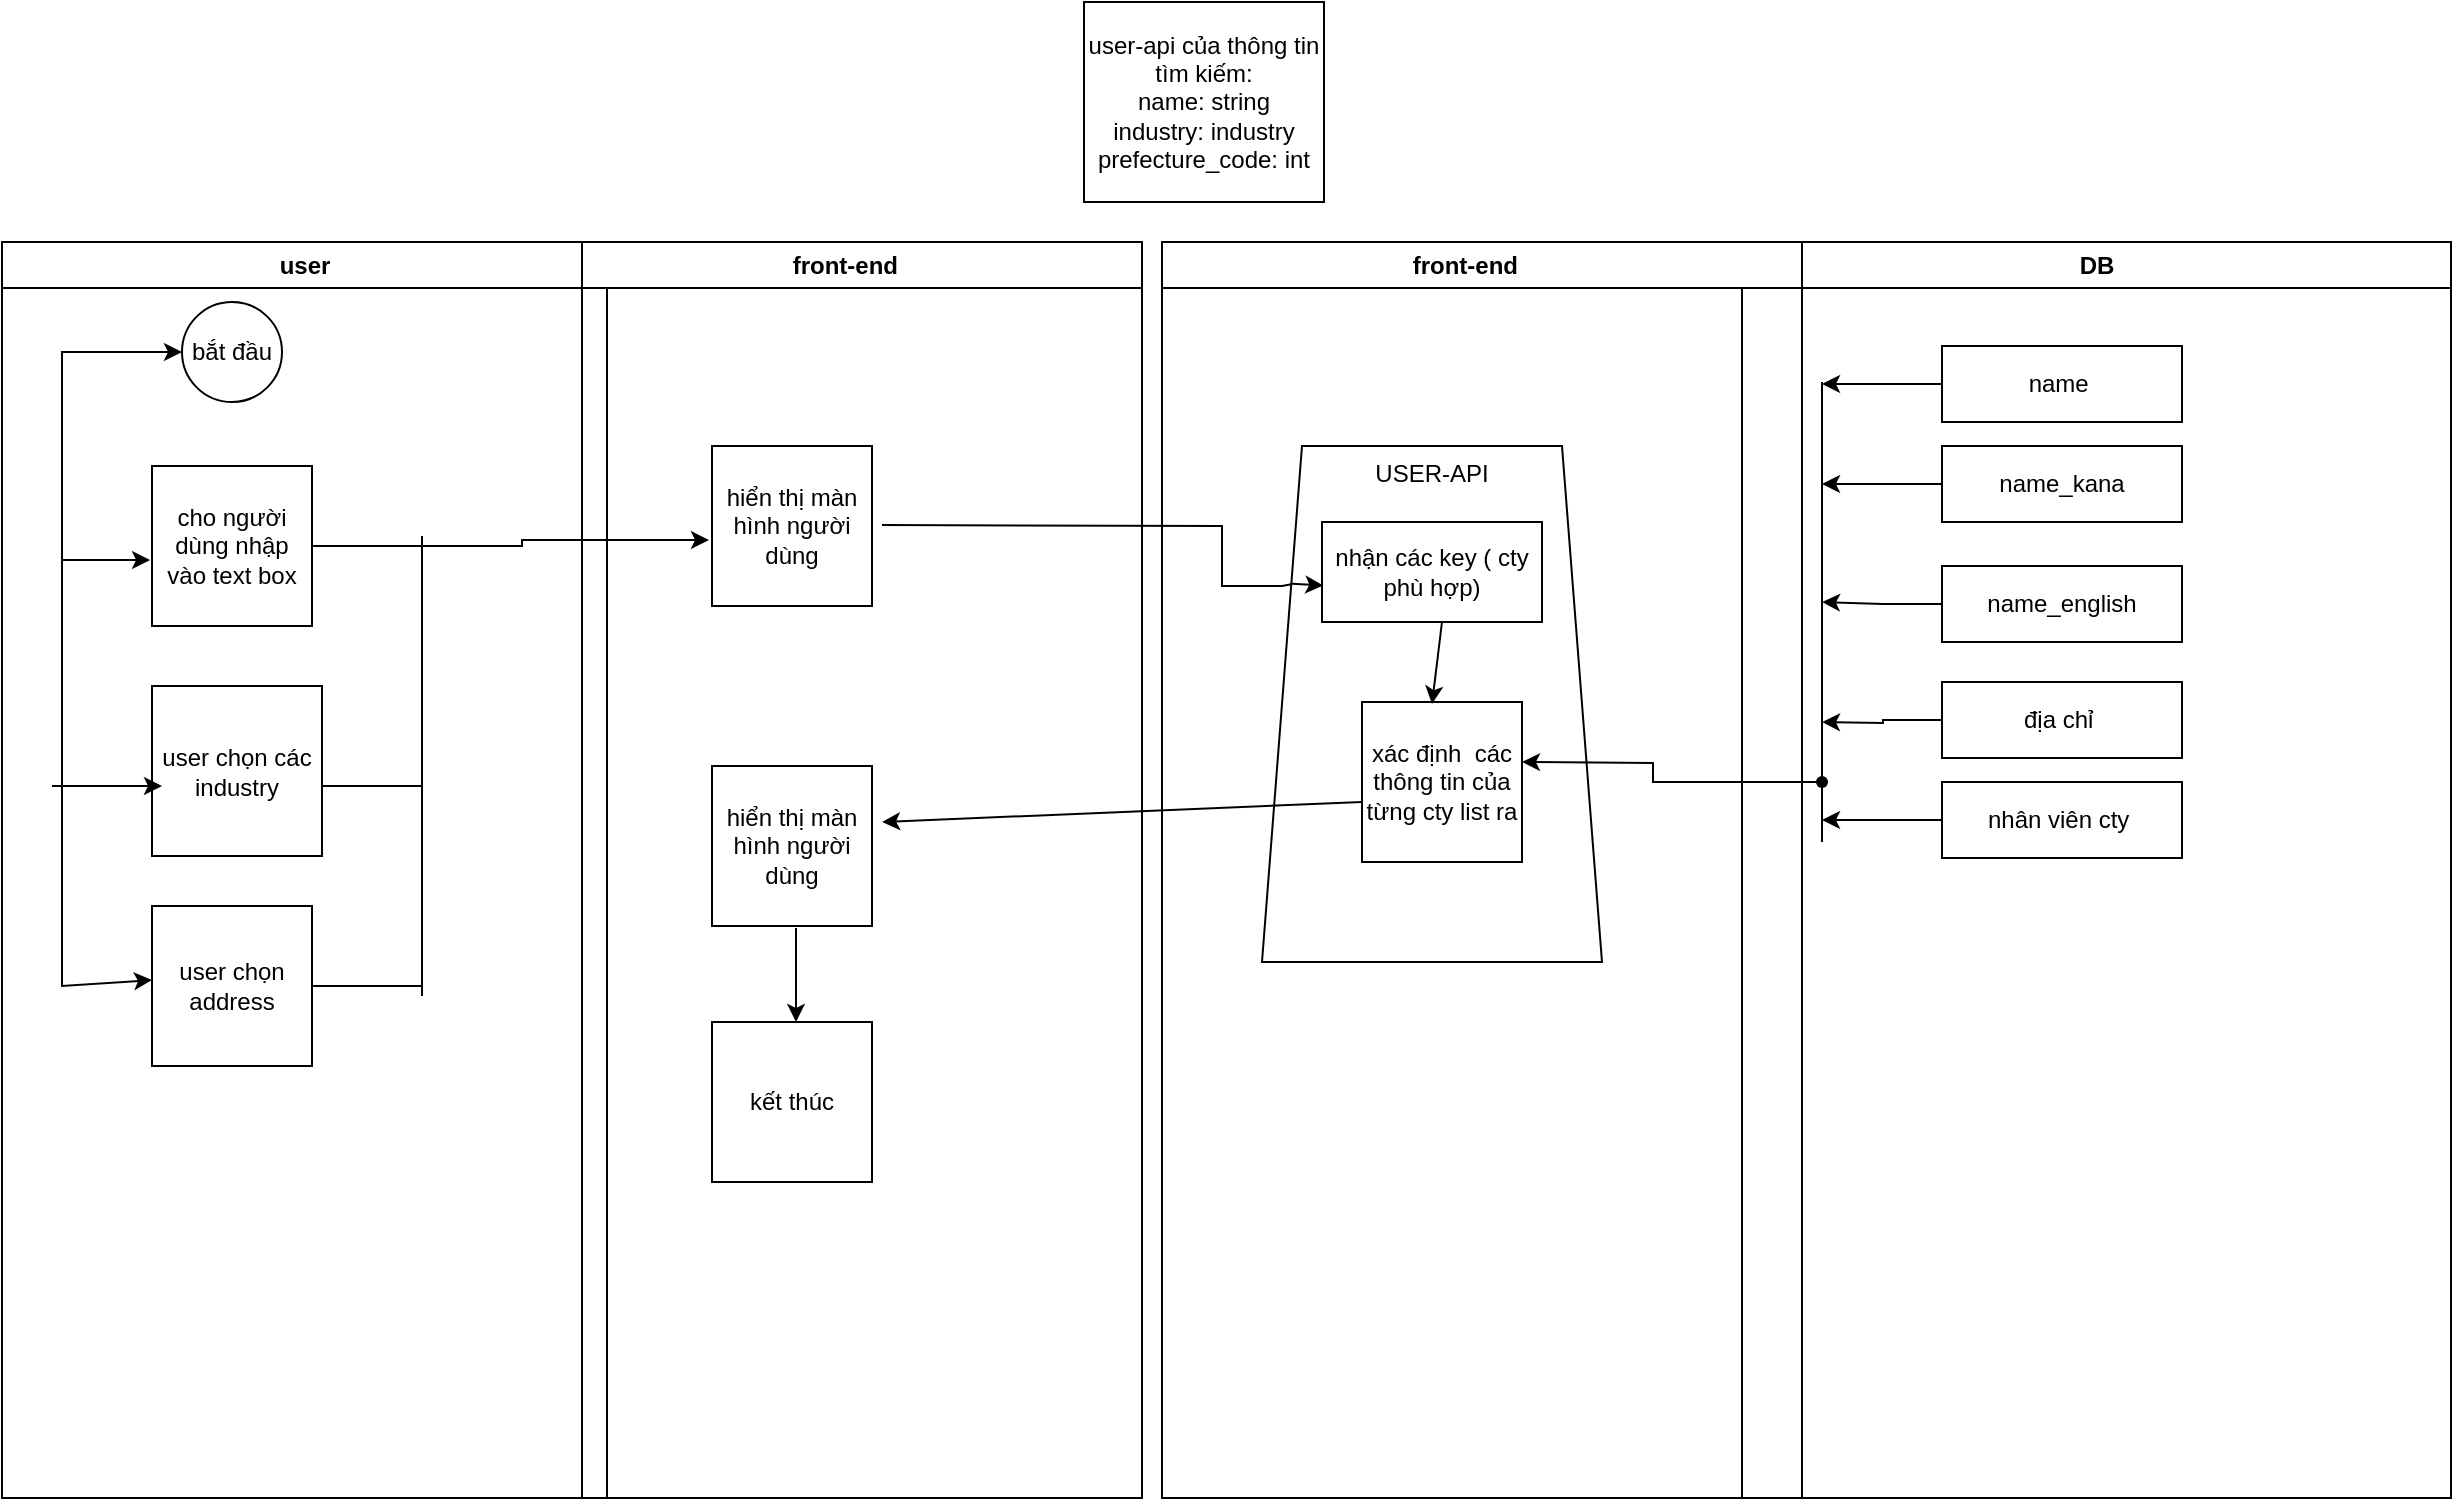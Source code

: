 <mxfile version="20.2.8" type="github">
  <diagram name="Page-1" id="e7e014a7-5840-1c2e-5031-d8a46d1fe8dd">
    <mxGraphModel dx="1350" dy="1538" grid="1" gridSize="10" guides="1" tooltips="1" connect="1" arrows="1" fold="1" page="1" pageScale="1" pageWidth="1169" pageHeight="826" background="none" math="0" shadow="0">
      <root>
        <mxCell id="0" />
        <mxCell id="1" parent="0" />
        <mxCell id="2" value="user" style="swimlane;whiteSpace=wrap" parent="1" vertex="1">
          <mxGeometry x="190" y="70" width="302.5" height="628" as="geometry" />
        </mxCell>
        <mxCell id="6KG0xVXZsNQjzqFw-aA6-51" value="bắt đầu" style="ellipse;whiteSpace=wrap;html=1;aspect=fixed;" vertex="1" parent="2">
          <mxGeometry x="90" y="30" width="50" height="50" as="geometry" />
        </mxCell>
        <mxCell id="6KG0xVXZsNQjzqFw-aA6-52" value="cho người dùng nhập vào text box" style="whiteSpace=wrap;html=1;aspect=fixed;" vertex="1" parent="2">
          <mxGeometry x="75" y="112" width="80" height="80" as="geometry" />
        </mxCell>
        <mxCell id="6KG0xVXZsNQjzqFw-aA6-61" value="user chọn các industry" style="whiteSpace=wrap;html=1;aspect=fixed;" vertex="1" parent="2">
          <mxGeometry x="75" y="222" width="85" height="85" as="geometry" />
        </mxCell>
        <mxCell id="6KG0xVXZsNQjzqFw-aA6-62" value="user chọn address" style="whiteSpace=wrap;html=1;aspect=fixed;" vertex="1" parent="2">
          <mxGeometry x="75" y="332" width="80" height="80" as="geometry" />
        </mxCell>
        <mxCell id="6KG0xVXZsNQjzqFw-aA6-64" value="" style="endArrow=classic;startArrow=classic;html=1;rounded=0;entryX=0;entryY=0.5;entryDx=0;entryDy=0;exitX=0;exitY=0.463;exitDx=0;exitDy=0;exitPerimeter=0;" edge="1" parent="2" source="6KG0xVXZsNQjzqFw-aA6-62" target="6KG0xVXZsNQjzqFw-aA6-51">
          <mxGeometry width="50" height="50" relative="1" as="geometry">
            <mxPoint x="30" y="392" as="sourcePoint" />
            <mxPoint x="50" y="52" as="targetPoint" />
            <Array as="points">
              <mxPoint x="30" y="372" />
              <mxPoint x="30" y="142" />
              <mxPoint x="30" y="55" />
            </Array>
          </mxGeometry>
        </mxCell>
        <mxCell id="6KG0xVXZsNQjzqFw-aA6-65" value="" style="endArrow=classic;html=1;rounded=0;" edge="1" parent="2">
          <mxGeometry width="50" height="50" relative="1" as="geometry">
            <mxPoint x="25" y="272" as="sourcePoint" />
            <mxPoint x="80" y="272" as="targetPoint" />
          </mxGeometry>
        </mxCell>
        <mxCell id="6KG0xVXZsNQjzqFw-aA6-66" value="" style="endArrow=classic;html=1;rounded=0;entryX=-0.012;entryY=0.588;entryDx=0;entryDy=0;entryPerimeter=0;" edge="1" parent="2" target="6KG0xVXZsNQjzqFw-aA6-52">
          <mxGeometry width="50" height="50" relative="1" as="geometry">
            <mxPoint x="30" y="159" as="sourcePoint" />
            <mxPoint x="75" y="127" as="targetPoint" />
          </mxGeometry>
        </mxCell>
        <mxCell id="6KG0xVXZsNQjzqFw-aA6-73" value="" style="endArrow=none;html=1;rounded=0;" edge="1" parent="2">
          <mxGeometry width="50" height="50" relative="1" as="geometry">
            <mxPoint x="210" y="377" as="sourcePoint" />
            <mxPoint x="210" y="147" as="targetPoint" />
          </mxGeometry>
        </mxCell>
        <mxCell id="6KG0xVXZsNQjzqFw-aA6-80" value="" style="endArrow=none;html=1;rounded=0;" edge="1" parent="2">
          <mxGeometry width="50" height="50" relative="1" as="geometry">
            <mxPoint x="160" y="272" as="sourcePoint" />
            <mxPoint x="210" y="272" as="targetPoint" />
          </mxGeometry>
        </mxCell>
        <mxCell id="6KG0xVXZsNQjzqFw-aA6-81" value="" style="endArrow=none;html=1;rounded=0;" edge="1" parent="2">
          <mxGeometry width="50" height="50" relative="1" as="geometry">
            <mxPoint x="155" y="372" as="sourcePoint" />
            <mxPoint x="210" y="372" as="targetPoint" />
          </mxGeometry>
        </mxCell>
        <mxCell id="3" value="front-end     " style="swimlane;whiteSpace=wrap" parent="1" vertex="1">
          <mxGeometry x="480" y="70" width="280" height="628" as="geometry" />
        </mxCell>
        <mxCell id="6KG0xVXZsNQjzqFw-aA6-56" value="hiển thị màn hình người dùng" style="whiteSpace=wrap;html=1;aspect=fixed;" vertex="1" parent="3">
          <mxGeometry x="65" y="102" width="80" height="80" as="geometry" />
        </mxCell>
        <mxCell id="6KG0xVXZsNQjzqFw-aA6-87" value="" style="endArrow=classic;html=1;rounded=0;entryX=-0.033;entryY=0.58;entryDx=0;entryDy=0;entryPerimeter=0;" edge="1" parent="3" target="6KG0xVXZsNQjzqFw-aA6-94">
          <mxGeometry width="50" height="50" relative="1" as="geometry">
            <mxPoint x="150" y="141.5" as="sourcePoint" />
            <mxPoint x="330" y="141.5" as="targetPoint" />
            <Array as="points">
              <mxPoint x="320" y="142" />
              <mxPoint x="320" y="172" />
              <mxPoint x="350" y="172" />
            </Array>
          </mxGeometry>
        </mxCell>
        <mxCell id="6KG0xVXZsNQjzqFw-aA6-125" value="hiển thị màn hình người dùng" style="whiteSpace=wrap;html=1;aspect=fixed;" vertex="1" parent="3">
          <mxGeometry x="65" y="262" width="80" height="80" as="geometry" />
        </mxCell>
        <mxCell id="6KG0xVXZsNQjzqFw-aA6-128" value="kết thúc" style="whiteSpace=wrap;html=1;aspect=fixed;" vertex="1" parent="3">
          <mxGeometry x="65" y="390" width="80" height="80" as="geometry" />
        </mxCell>
        <mxCell id="6KG0xVXZsNQjzqFw-aA6-129" value="" style="endArrow=classic;html=1;rounded=0;exitX=0.525;exitY=1.013;exitDx=0;exitDy=0;exitPerimeter=0;" edge="1" parent="3" source="6KG0xVXZsNQjzqFw-aA6-125">
          <mxGeometry width="50" height="50" relative="1" as="geometry">
            <mxPoint x="105" y="350" as="sourcePoint" />
            <mxPoint x="107" y="390" as="targetPoint" />
          </mxGeometry>
        </mxCell>
        <mxCell id="6KG0xVXZsNQjzqFw-aA6-41" value="DB" style="swimlane;whiteSpace=wrap" vertex="1" parent="1">
          <mxGeometry x="1060" y="70" width="354.5" height="628" as="geometry" />
        </mxCell>
        <mxCell id="6KG0xVXZsNQjzqFw-aA6-112" value="" style="edgeStyle=orthogonalEdgeStyle;rounded=0;orthogonalLoop=1;jettySize=auto;html=1;" edge="1" parent="6KG0xVXZsNQjzqFw-aA6-41" source="6KG0xVXZsNQjzqFw-aA6-58">
          <mxGeometry relative="1" as="geometry">
            <mxPoint x="40" y="71" as="targetPoint" />
          </mxGeometry>
        </mxCell>
        <mxCell id="6KG0xVXZsNQjzqFw-aA6-58" value="name&amp;nbsp;" style="rounded=0;whiteSpace=wrap;html=1;" vertex="1" parent="6KG0xVXZsNQjzqFw-aA6-41">
          <mxGeometry x="100" y="52" width="120" height="38" as="geometry" />
        </mxCell>
        <mxCell id="6KG0xVXZsNQjzqFw-aA6-118" value="" style="edgeStyle=orthogonalEdgeStyle;rounded=0;orthogonalLoop=1;jettySize=auto;html=1;" edge="1" parent="6KG0xVXZsNQjzqFw-aA6-41" source="6KG0xVXZsNQjzqFw-aA6-57">
          <mxGeometry relative="1" as="geometry">
            <mxPoint x="40" y="121" as="targetPoint" />
          </mxGeometry>
        </mxCell>
        <mxCell id="6KG0xVXZsNQjzqFw-aA6-57" value="name_kana" style="rounded=0;whiteSpace=wrap;html=1;" vertex="1" parent="6KG0xVXZsNQjzqFw-aA6-41">
          <mxGeometry x="100" y="102" width="120" height="38" as="geometry" />
        </mxCell>
        <mxCell id="6KG0xVXZsNQjzqFw-aA6-116" value="" style="edgeStyle=orthogonalEdgeStyle;rounded=0;orthogonalLoop=1;jettySize=auto;html=1;" edge="1" parent="6KG0xVXZsNQjzqFw-aA6-41" source="6KG0xVXZsNQjzqFw-aA6-59">
          <mxGeometry relative="1" as="geometry">
            <mxPoint x="40" y="180" as="targetPoint" />
          </mxGeometry>
        </mxCell>
        <mxCell id="6KG0xVXZsNQjzqFw-aA6-59" value="name_english" style="rounded=0;whiteSpace=wrap;html=1;" vertex="1" parent="6KG0xVXZsNQjzqFw-aA6-41">
          <mxGeometry x="100" y="162" width="120" height="38" as="geometry" />
        </mxCell>
        <mxCell id="6KG0xVXZsNQjzqFw-aA6-114" value="" style="edgeStyle=orthogonalEdgeStyle;rounded=0;orthogonalLoop=1;jettySize=auto;html=1;" edge="1" parent="6KG0xVXZsNQjzqFw-aA6-41" source="6KG0xVXZsNQjzqFw-aA6-101">
          <mxGeometry relative="1" as="geometry">
            <mxPoint x="40" y="240" as="targetPoint" />
          </mxGeometry>
        </mxCell>
        <mxCell id="6KG0xVXZsNQjzqFw-aA6-101" value="địa chỉ&amp;nbsp;" style="rounded=0;whiteSpace=wrap;html=1;" vertex="1" parent="6KG0xVXZsNQjzqFw-aA6-41">
          <mxGeometry x="100" y="220" width="120" height="38" as="geometry" />
        </mxCell>
        <mxCell id="6KG0xVXZsNQjzqFw-aA6-110" value="" style="edgeStyle=orthogonalEdgeStyle;rounded=0;orthogonalLoop=1;jettySize=auto;html=1;" edge="1" parent="6KG0xVXZsNQjzqFw-aA6-41" source="6KG0xVXZsNQjzqFw-aA6-104">
          <mxGeometry relative="1" as="geometry">
            <mxPoint x="40" y="289" as="targetPoint" />
          </mxGeometry>
        </mxCell>
        <mxCell id="6KG0xVXZsNQjzqFw-aA6-104" value="nhân viên cty&amp;nbsp;" style="rounded=0;whiteSpace=wrap;html=1;" vertex="1" parent="6KG0xVXZsNQjzqFw-aA6-41">
          <mxGeometry x="100" y="270" width="120" height="38" as="geometry" />
        </mxCell>
        <mxCell id="6KG0xVXZsNQjzqFw-aA6-107" value="" style="endArrow=none;html=1;rounded=0;" edge="1" parent="6KG0xVXZsNQjzqFw-aA6-41">
          <mxGeometry width="50" height="50" relative="1" as="geometry">
            <mxPoint x="40" y="300" as="sourcePoint" />
            <mxPoint x="40" y="70" as="targetPoint" />
            <Array as="points" />
          </mxGeometry>
        </mxCell>
        <mxCell id="6KG0xVXZsNQjzqFw-aA6-122" value="" style="shape=waypoint;sketch=0;size=6;pointerEvents=1;points=[];fillColor=rgb(255, 255, 255);resizable=0;rotatable=0;perimeter=centerPerimeter;snapToPoint=1;" vertex="1" parent="6KG0xVXZsNQjzqFw-aA6-41">
          <mxGeometry x="20" y="250" width="40" height="40" as="geometry" />
        </mxCell>
        <mxCell id="6KG0xVXZsNQjzqFw-aA6-76" value="" style="edgeStyle=orthogonalEdgeStyle;rounded=0;orthogonalLoop=1;jettySize=auto;html=1;entryX=-0.019;entryY=0.588;entryDx=0;entryDy=0;entryPerimeter=0;" edge="1" parent="1" source="6KG0xVXZsNQjzqFw-aA6-52" target="6KG0xVXZsNQjzqFw-aA6-56">
          <mxGeometry relative="1" as="geometry">
            <mxPoint x="540" y="280" as="targetPoint" />
            <Array as="points">
              <mxPoint x="450" y="222" />
              <mxPoint x="450" y="219" />
            </Array>
          </mxGeometry>
        </mxCell>
        <mxCell id="6KG0xVXZsNQjzqFw-aA6-84" value="front-end     " style="swimlane;whiteSpace=wrap" vertex="1" parent="1">
          <mxGeometry x="770" y="70" width="320" height="628" as="geometry" />
        </mxCell>
        <mxCell id="6KG0xVXZsNQjzqFw-aA6-93" value="USER-API" style="shape=trapezoid;perimeter=trapezoidPerimeter;whiteSpace=wrap;html=1;fixedSize=1;verticalAlign=top;" vertex="1" parent="6KG0xVXZsNQjzqFw-aA6-84">
          <mxGeometry x="50" y="102" width="170" height="258" as="geometry" />
        </mxCell>
        <mxCell id="6KG0xVXZsNQjzqFw-aA6-94" value="nhận các key ( cty phù hợp)" style="rounded=0;whiteSpace=wrap;html=1;" vertex="1" parent="6KG0xVXZsNQjzqFw-aA6-84">
          <mxGeometry x="80" y="140" width="110" height="50" as="geometry" />
        </mxCell>
        <mxCell id="6KG0xVXZsNQjzqFw-aA6-95" value="" style="endArrow=classic;html=1;rounded=0;exitX=0.088;exitY=0.267;exitDx=0;exitDy=0;exitPerimeter=0;entryX=0.006;entryY=0.634;entryDx=0;entryDy=0;entryPerimeter=0;" edge="1" parent="6KG0xVXZsNQjzqFw-aA6-84" source="6KG0xVXZsNQjzqFw-aA6-93" target="6KG0xVXZsNQjzqFw-aA6-94">
          <mxGeometry width="50" height="50" relative="1" as="geometry">
            <mxPoint x="70" y="172" as="sourcePoint" />
            <mxPoint x="90" y="152" as="targetPoint" />
          </mxGeometry>
        </mxCell>
        <mxCell id="6KG0xVXZsNQjzqFw-aA6-103" value="xác định&amp;nbsp; các thông tin của từng cty list ra" style="whiteSpace=wrap;html=1;aspect=fixed;" vertex="1" parent="6KG0xVXZsNQjzqFw-aA6-84">
          <mxGeometry x="100" y="230" width="80" height="80" as="geometry" />
        </mxCell>
        <mxCell id="6KG0xVXZsNQjzqFw-aA6-98" value="user-api của thông tin tìm kiếm:&lt;br&gt;name: string&lt;br&gt;industry: industry&lt;br&gt;prefecture_code: int" style="rounded=0;whiteSpace=wrap;html=1;" vertex="1" parent="1">
          <mxGeometry x="731" y="-50" width="120" height="100" as="geometry" />
        </mxCell>
        <mxCell id="6KG0xVXZsNQjzqFw-aA6-99" value="" style="endArrow=classic;html=1;rounded=0;" edge="1" parent="1" target="6KG0xVXZsNQjzqFw-aA6-93">
          <mxGeometry width="50" height="50" relative="1" as="geometry">
            <mxPoint x="910" y="260" as="sourcePoint" />
            <mxPoint x="910" y="290" as="targetPoint" />
            <Array as="points">
              <mxPoint x="910" y="260" />
            </Array>
          </mxGeometry>
        </mxCell>
        <mxCell id="6KG0xVXZsNQjzqFw-aA6-124" value="" style="edgeStyle=orthogonalEdgeStyle;rounded=0;orthogonalLoop=1;jettySize=auto;html=1;" edge="1" parent="1" source="6KG0xVXZsNQjzqFw-aA6-122">
          <mxGeometry relative="1" as="geometry">
            <mxPoint x="950" y="330" as="targetPoint" />
          </mxGeometry>
        </mxCell>
        <mxCell id="6KG0xVXZsNQjzqFw-aA6-127" value="" style="endArrow=classic;html=1;rounded=0;entryX=1.063;entryY=0.35;entryDx=0;entryDy=0;entryPerimeter=0;" edge="1" parent="1" target="6KG0xVXZsNQjzqFw-aA6-125">
          <mxGeometry width="50" height="50" relative="1" as="geometry">
            <mxPoint x="870" y="350" as="sourcePoint" />
            <mxPoint x="970" y="300" as="targetPoint" />
          </mxGeometry>
        </mxCell>
      </root>
    </mxGraphModel>
  </diagram>
</mxfile>
